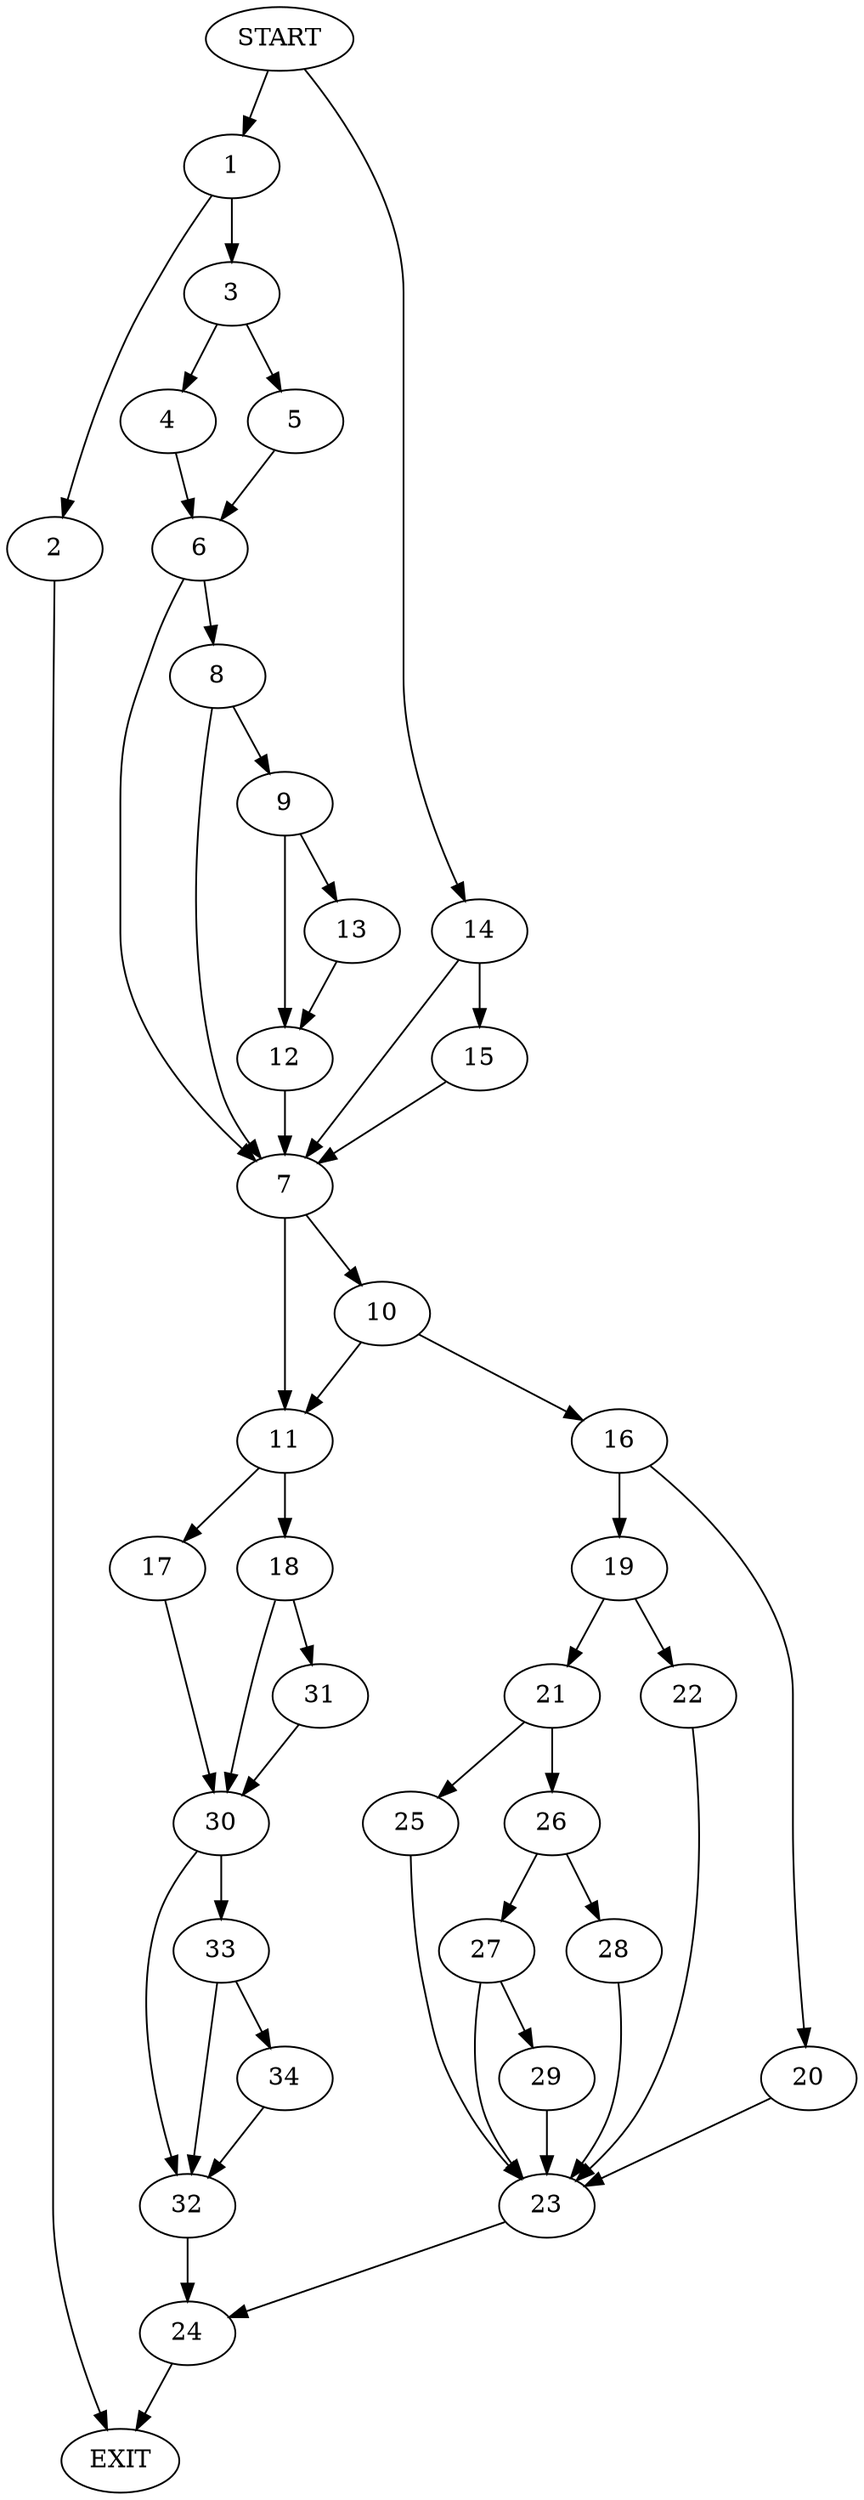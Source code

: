 digraph {
0 [label="START"]
35 [label="EXIT"]
0 -> 1
1 -> 2
1 -> 3
3 -> 4
3 -> 5
2 -> 35
4 -> 6
5 -> 6
6 -> 7
6 -> 8
8 -> 7
8 -> 9
7 -> 10
7 -> 11
9 -> 12
9 -> 13
13 -> 12
12 -> 7
0 -> 14
14 -> 7
14 -> 15
15 -> 7
10 -> 16
10 -> 11
11 -> 17
11 -> 18
16 -> 19
16 -> 20
19 -> 21
19 -> 22
20 -> 23
23 -> 24
21 -> 25
21 -> 26
22 -> 23
26 -> 27
26 -> 28
25 -> 23
27 -> 29
27 -> 23
28 -> 23
29 -> 23
24 -> 35
18 -> 30
18 -> 31
17 -> 30
30 -> 32
30 -> 33
31 -> 30
32 -> 24
33 -> 32
33 -> 34
34 -> 32
}

